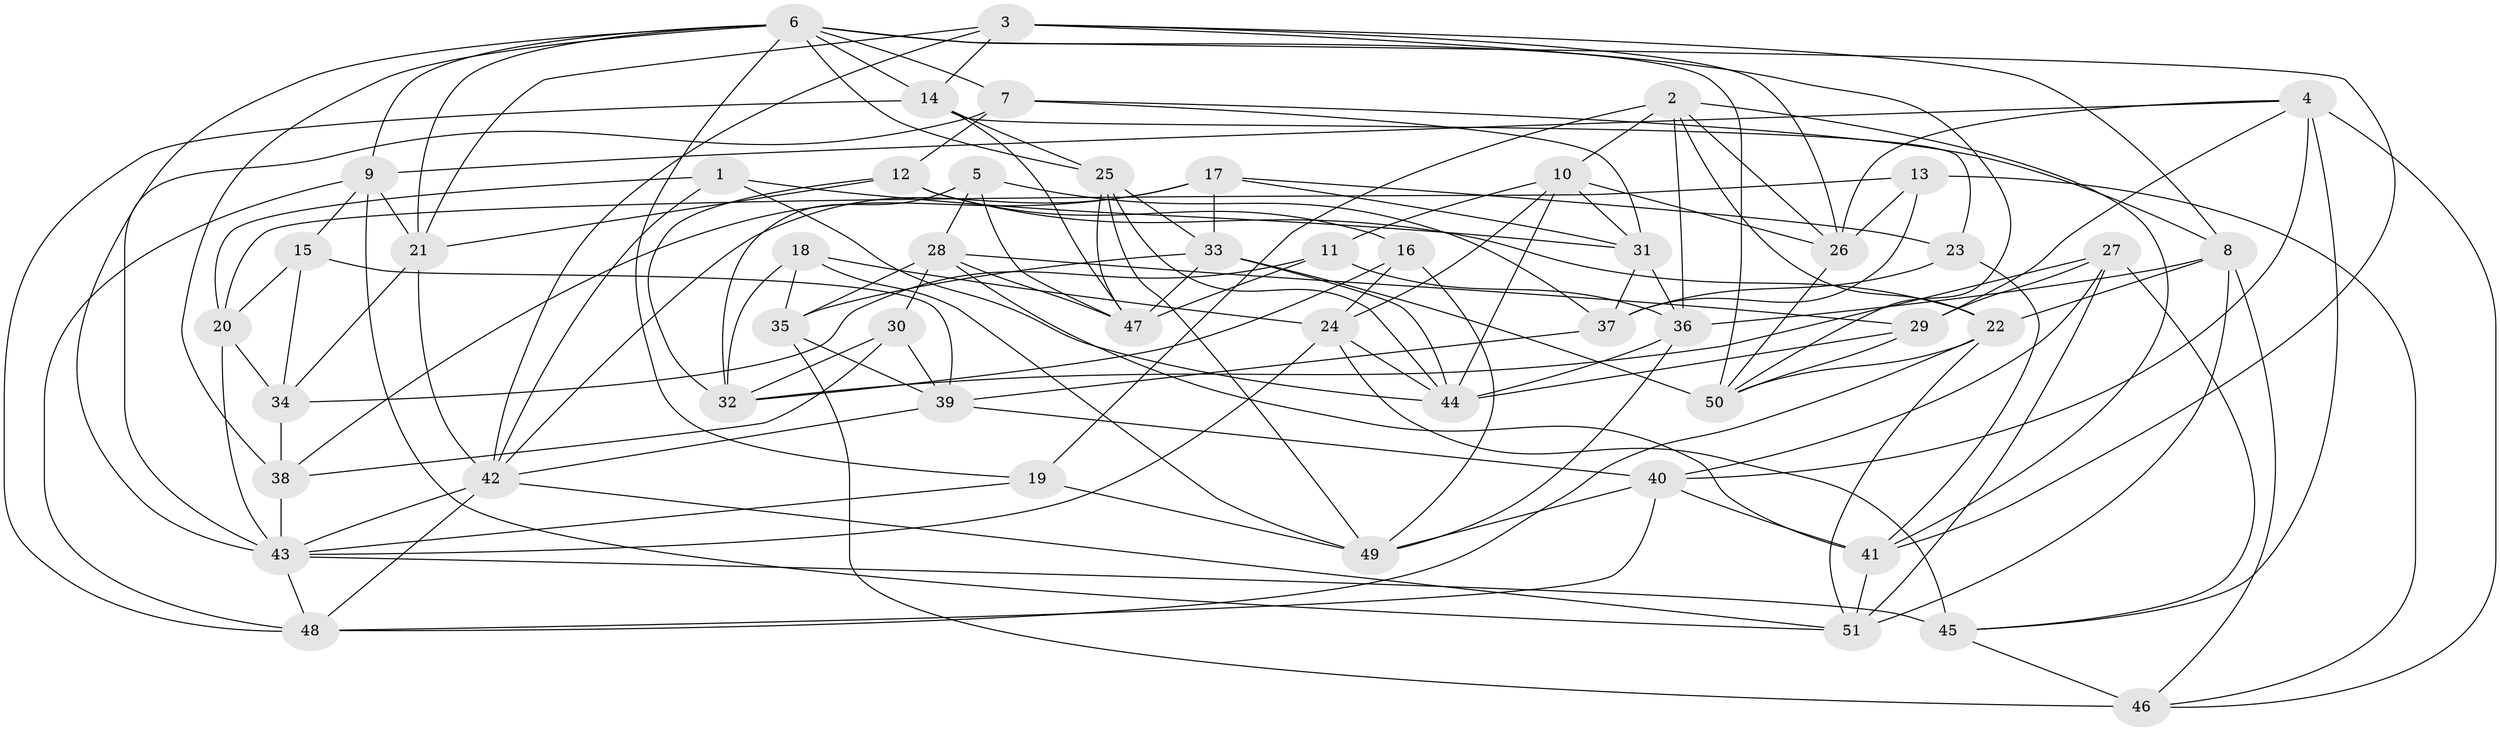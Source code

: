 // original degree distribution, {4: 1.0}
// Generated by graph-tools (version 1.1) at 2025/26/03/09/25 03:26:53]
// undirected, 51 vertices, 142 edges
graph export_dot {
graph [start="1"]
  node [color=gray90,style=filled];
  1;
  2;
  3;
  4;
  5;
  6;
  7;
  8;
  9;
  10;
  11;
  12;
  13;
  14;
  15;
  16;
  17;
  18;
  19;
  20;
  21;
  22;
  23;
  24;
  25;
  26;
  27;
  28;
  29;
  30;
  31;
  32;
  33;
  34;
  35;
  36;
  37;
  38;
  39;
  40;
  41;
  42;
  43;
  44;
  45;
  46;
  47;
  48;
  49;
  50;
  51;
  1 -- 20 [weight=2.0];
  1 -- 31 [weight=1.0];
  1 -- 42 [weight=1.0];
  1 -- 44 [weight=2.0];
  2 -- 10 [weight=1.0];
  2 -- 19 [weight=1.0];
  2 -- 22 [weight=1.0];
  2 -- 26 [weight=1.0];
  2 -- 36 [weight=1.0];
  2 -- 41 [weight=1.0];
  3 -- 8 [weight=1.0];
  3 -- 14 [weight=1.0];
  3 -- 21 [weight=1.0];
  3 -- 26 [weight=1.0];
  3 -- 42 [weight=1.0];
  3 -- 50 [weight=1.0];
  4 -- 9 [weight=1.0];
  4 -- 26 [weight=1.0];
  4 -- 29 [weight=1.0];
  4 -- 40 [weight=1.0];
  4 -- 45 [weight=1.0];
  4 -- 46 [weight=1.0];
  5 -- 28 [weight=1.0];
  5 -- 32 [weight=1.0];
  5 -- 37 [weight=1.0];
  5 -- 47 [weight=1.0];
  6 -- 7 [weight=1.0];
  6 -- 9 [weight=1.0];
  6 -- 14 [weight=1.0];
  6 -- 19 [weight=1.0];
  6 -- 21 [weight=1.0];
  6 -- 25 [weight=1.0];
  6 -- 38 [weight=1.0];
  6 -- 41 [weight=1.0];
  6 -- 43 [weight=1.0];
  6 -- 50 [weight=1.0];
  7 -- 8 [weight=1.0];
  7 -- 12 [weight=2.0];
  7 -- 31 [weight=1.0];
  7 -- 43 [weight=1.0];
  8 -- 22 [weight=1.0];
  8 -- 36 [weight=1.0];
  8 -- 46 [weight=1.0];
  8 -- 51 [weight=1.0];
  9 -- 15 [weight=1.0];
  9 -- 21 [weight=1.0];
  9 -- 48 [weight=1.0];
  9 -- 51 [weight=1.0];
  10 -- 11 [weight=1.0];
  10 -- 24 [weight=1.0];
  10 -- 26 [weight=1.0];
  10 -- 31 [weight=1.0];
  10 -- 44 [weight=1.0];
  11 -- 34 [weight=1.0];
  11 -- 36 [weight=1.0];
  11 -- 47 [weight=1.0];
  12 -- 16 [weight=1.0];
  12 -- 21 [weight=1.0];
  12 -- 22 [weight=1.0];
  12 -- 32 [weight=1.0];
  13 -- 20 [weight=1.0];
  13 -- 26 [weight=1.0];
  13 -- 37 [weight=1.0];
  13 -- 46 [weight=1.0];
  14 -- 23 [weight=1.0];
  14 -- 25 [weight=1.0];
  14 -- 47 [weight=1.0];
  14 -- 48 [weight=1.0];
  15 -- 20 [weight=1.0];
  15 -- 34 [weight=1.0];
  15 -- 39 [weight=1.0];
  16 -- 24 [weight=1.0];
  16 -- 32 [weight=1.0];
  16 -- 49 [weight=1.0];
  17 -- 23 [weight=2.0];
  17 -- 31 [weight=1.0];
  17 -- 33 [weight=1.0];
  17 -- 38 [weight=1.0];
  17 -- 42 [weight=1.0];
  18 -- 24 [weight=1.0];
  18 -- 32 [weight=1.0];
  18 -- 35 [weight=1.0];
  18 -- 49 [weight=1.0];
  19 -- 43 [weight=1.0];
  19 -- 49 [weight=1.0];
  20 -- 34 [weight=1.0];
  20 -- 43 [weight=1.0];
  21 -- 34 [weight=1.0];
  21 -- 42 [weight=1.0];
  22 -- 48 [weight=1.0];
  22 -- 50 [weight=1.0];
  22 -- 51 [weight=1.0];
  23 -- 37 [weight=2.0];
  23 -- 41 [weight=1.0];
  24 -- 43 [weight=1.0];
  24 -- 44 [weight=1.0];
  24 -- 45 [weight=1.0];
  25 -- 33 [weight=1.0];
  25 -- 44 [weight=1.0];
  25 -- 47 [weight=1.0];
  25 -- 49 [weight=1.0];
  26 -- 50 [weight=1.0];
  27 -- 29 [weight=2.0];
  27 -- 32 [weight=1.0];
  27 -- 40 [weight=1.0];
  27 -- 45 [weight=1.0];
  27 -- 51 [weight=1.0];
  28 -- 29 [weight=1.0];
  28 -- 30 [weight=1.0];
  28 -- 35 [weight=1.0];
  28 -- 41 [weight=1.0];
  28 -- 47 [weight=1.0];
  29 -- 44 [weight=1.0];
  29 -- 50 [weight=1.0];
  30 -- 32 [weight=1.0];
  30 -- 38 [weight=1.0];
  30 -- 39 [weight=1.0];
  31 -- 36 [weight=1.0];
  31 -- 37 [weight=1.0];
  33 -- 35 [weight=1.0];
  33 -- 44 [weight=1.0];
  33 -- 47 [weight=1.0];
  33 -- 50 [weight=1.0];
  34 -- 38 [weight=2.0];
  35 -- 39 [weight=1.0];
  35 -- 46 [weight=2.0];
  36 -- 44 [weight=1.0];
  36 -- 49 [weight=1.0];
  37 -- 39 [weight=1.0];
  38 -- 43 [weight=1.0];
  39 -- 40 [weight=1.0];
  39 -- 42 [weight=1.0];
  40 -- 41 [weight=1.0];
  40 -- 48 [weight=1.0];
  40 -- 49 [weight=1.0];
  41 -- 51 [weight=1.0];
  42 -- 43 [weight=1.0];
  42 -- 48 [weight=1.0];
  42 -- 51 [weight=1.0];
  43 -- 45 [weight=2.0];
  43 -- 48 [weight=1.0];
  45 -- 46 [weight=1.0];
}
